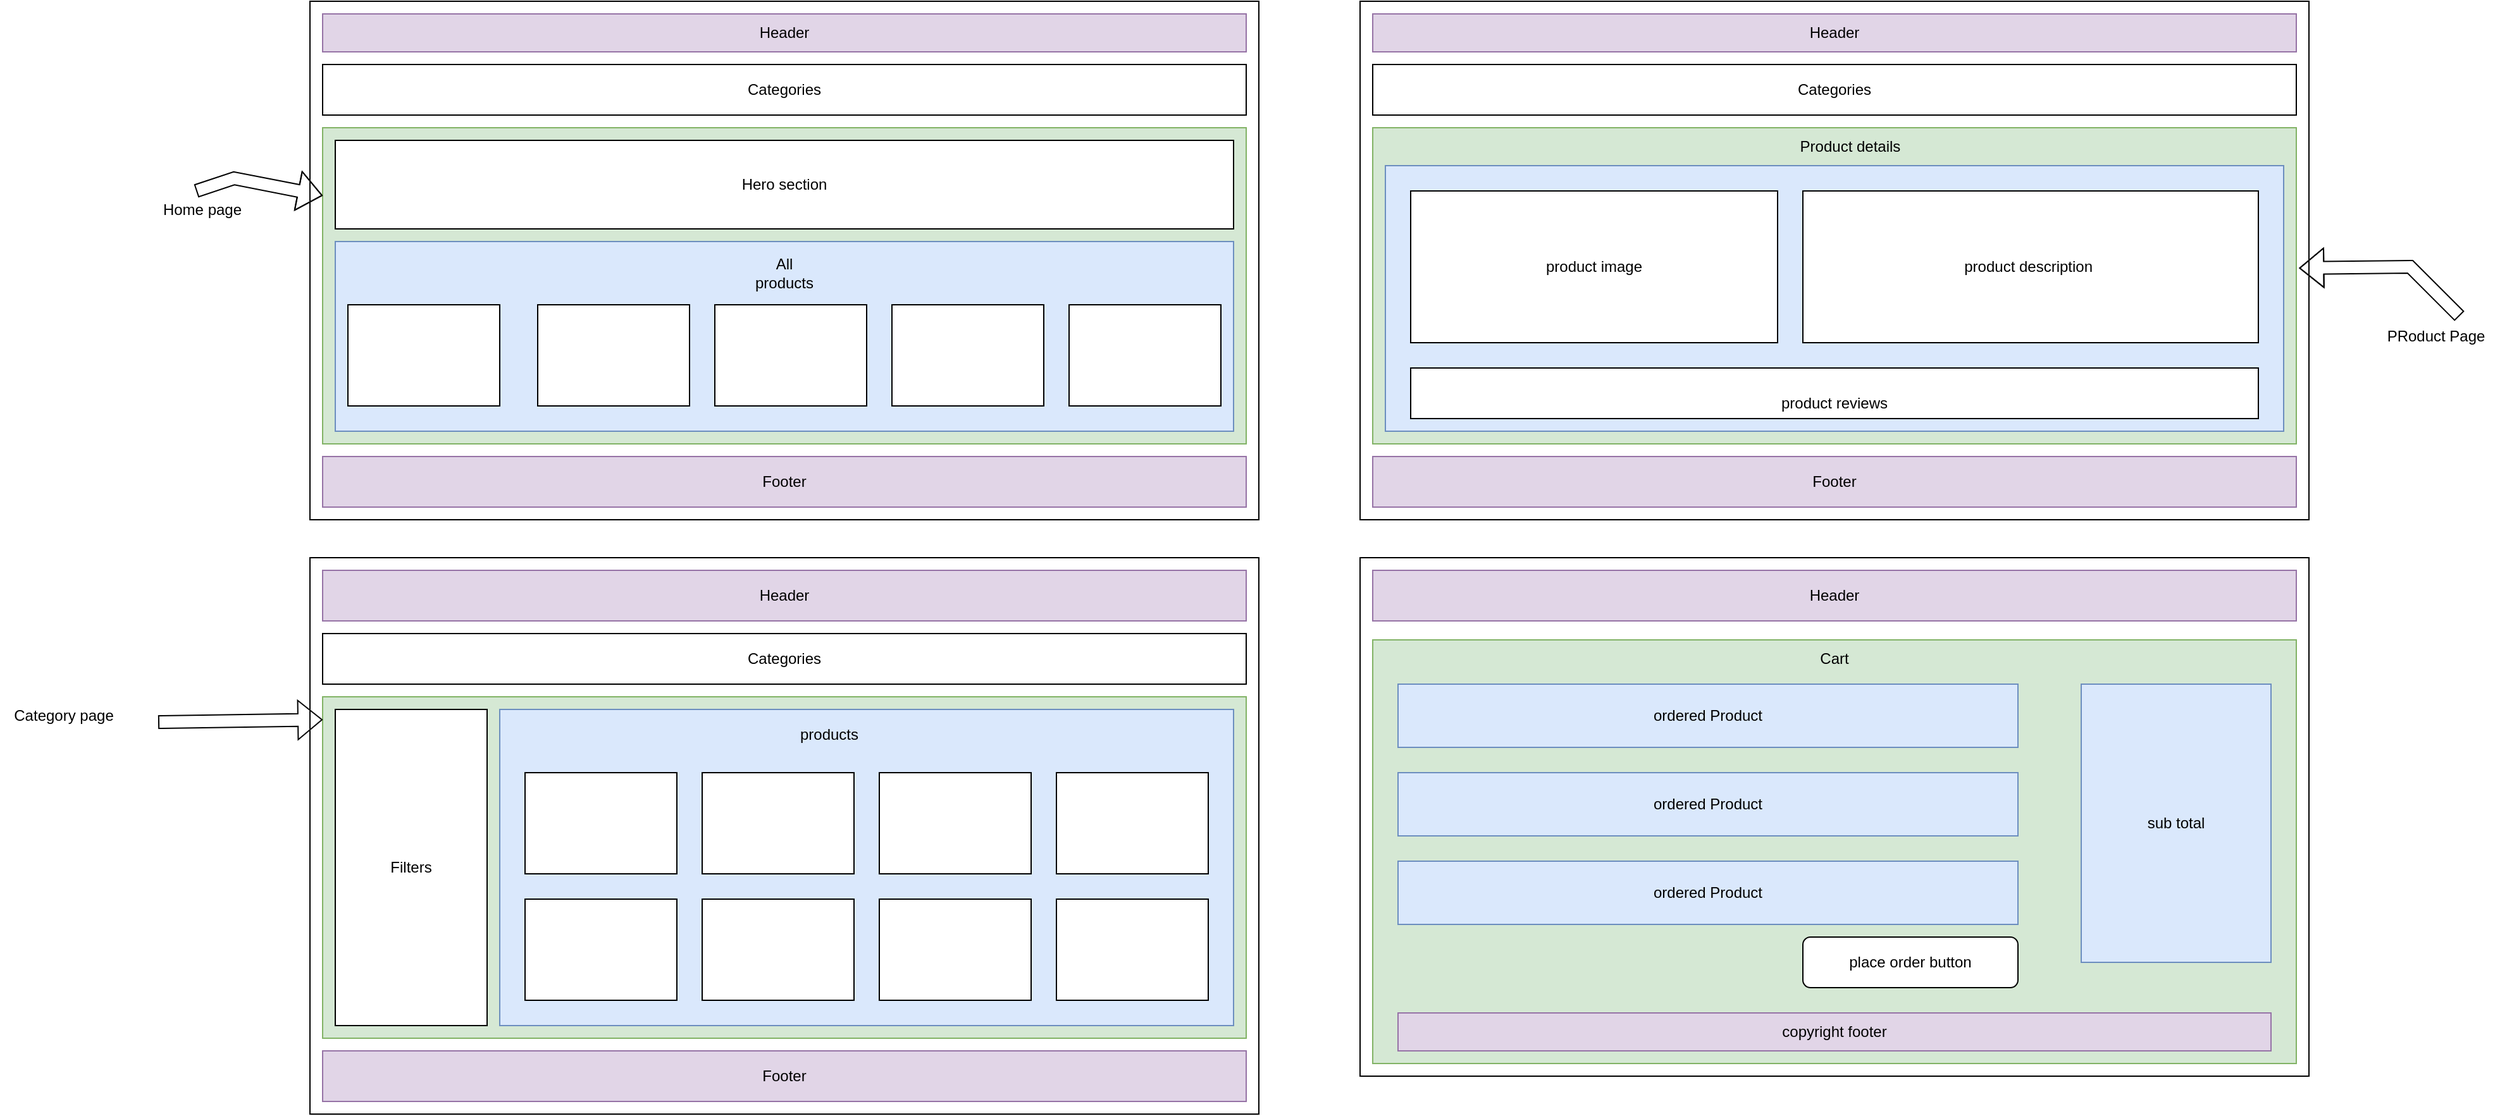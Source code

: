<mxfile version="24.7.14">
  <diagram name="Page-1" id="LsuLLnDV018Abu5yVhkC">
    <mxGraphModel dx="2163" dy="711" grid="1" gridSize="10" guides="1" tooltips="1" connect="1" arrows="1" fold="1" page="1" pageScale="1" pageWidth="850" pageHeight="1100" math="0" shadow="0">
      <root>
        <mxCell id="0" />
        <mxCell id="1" parent="0" />
        <mxCell id="hdLKpY0KP9O7RX7g1JGo-1" value="" style="rounded=0;whiteSpace=wrap;html=1;" vertex="1" parent="1">
          <mxGeometry x="50" y="40" width="750" height="410" as="geometry" />
        </mxCell>
        <mxCell id="hdLKpY0KP9O7RX7g1JGo-2" value="Header" style="rounded=0;whiteSpace=wrap;html=1;fillColor=#e1d5e7;strokeColor=#9673a6;" vertex="1" parent="1">
          <mxGeometry x="60" y="50" width="730" height="30" as="geometry" />
        </mxCell>
        <mxCell id="hdLKpY0KP9O7RX7g1JGo-3" value="" style="rounded=0;whiteSpace=wrap;html=1;fillColor=#d5e8d4;strokeColor=#82b366;" vertex="1" parent="1">
          <mxGeometry x="60" y="140" width="730" height="250" as="geometry" />
        </mxCell>
        <mxCell id="hdLKpY0KP9O7RX7g1JGo-4" value="Home page" style="text;html=1;align=center;verticalAlign=middle;whiteSpace=wrap;rounded=0;" vertex="1" parent="1">
          <mxGeometry x="-110" y="190" width="150" height="30" as="geometry" />
        </mxCell>
        <mxCell id="hdLKpY0KP9O7RX7g1JGo-5" value="Hero section" style="rounded=0;whiteSpace=wrap;html=1;" vertex="1" parent="1">
          <mxGeometry x="70" y="150" width="710" height="70" as="geometry" />
        </mxCell>
        <mxCell id="hdLKpY0KP9O7RX7g1JGo-6" value="Categories" style="rounded=0;whiteSpace=wrap;html=1;" vertex="1" parent="1">
          <mxGeometry x="60" y="90" width="730" height="40" as="geometry" />
        </mxCell>
        <mxCell id="hdLKpY0KP9O7RX7g1JGo-7" value="" style="rounded=0;whiteSpace=wrap;html=1;fillColor=#dae8fc;strokeColor=#6c8ebf;" vertex="1" parent="1">
          <mxGeometry x="70" y="230" width="710" height="150" as="geometry" />
        </mxCell>
        <mxCell id="hdLKpY0KP9O7RX7g1JGo-8" value="" style="rounded=0;whiteSpace=wrap;html=1;" vertex="1" parent="1">
          <mxGeometry x="80" y="280" width="120" height="80" as="geometry" />
        </mxCell>
        <mxCell id="hdLKpY0KP9O7RX7g1JGo-9" value="" style="rounded=0;whiteSpace=wrap;html=1;" vertex="1" parent="1">
          <mxGeometry x="230" y="280" width="120" height="80" as="geometry" />
        </mxCell>
        <mxCell id="hdLKpY0KP9O7RX7g1JGo-10" value="" style="rounded=0;whiteSpace=wrap;html=1;" vertex="1" parent="1">
          <mxGeometry x="510" y="280" width="120" height="80" as="geometry" />
        </mxCell>
        <mxCell id="hdLKpY0KP9O7RX7g1JGo-11" value="" style="rounded=0;whiteSpace=wrap;html=1;" vertex="1" parent="1">
          <mxGeometry x="650" y="280" width="120" height="80" as="geometry" />
        </mxCell>
        <mxCell id="hdLKpY0KP9O7RX7g1JGo-12" value="" style="rounded=0;whiteSpace=wrap;html=1;" vertex="1" parent="1">
          <mxGeometry x="370" y="280" width="120" height="80" as="geometry" />
        </mxCell>
        <mxCell id="hdLKpY0KP9O7RX7g1JGo-13" value="All products" style="text;html=1;align=center;verticalAlign=middle;whiteSpace=wrap;rounded=0;" vertex="1" parent="1">
          <mxGeometry x="395" y="240" width="60" height="30" as="geometry" />
        </mxCell>
        <mxCell id="hdLKpY0KP9O7RX7g1JGo-15" value="" style="shape=flexArrow;endArrow=classic;html=1;rounded=0;" edge="1" parent="1" target="hdLKpY0KP9O7RX7g1JGo-3">
          <mxGeometry width="50" height="50" relative="1" as="geometry">
            <mxPoint x="-40" y="190" as="sourcePoint" />
            <mxPoint x="30" y="160" as="targetPoint" />
            <Array as="points">
              <mxPoint x="-10" y="180" />
            </Array>
          </mxGeometry>
        </mxCell>
        <mxCell id="hdLKpY0KP9O7RX7g1JGo-30" value="Category page" style="text;html=1;align=center;verticalAlign=middle;resizable=0;points=[];autosize=1;strokeColor=none;fillColor=none;" vertex="1" parent="1">
          <mxGeometry x="-195" y="590" width="100" height="30" as="geometry" />
        </mxCell>
        <mxCell id="hdLKpY0KP9O7RX7g1JGo-31" value="" style="whiteSpace=wrap;html=1;" vertex="1" parent="1">
          <mxGeometry x="50" y="480" width="750" height="440" as="geometry" />
        </mxCell>
        <mxCell id="hdLKpY0KP9O7RX7g1JGo-33" value="Header" style="whiteSpace=wrap;html=1;fillColor=#e1d5e7;strokeColor=#9673a6;" vertex="1" parent="1">
          <mxGeometry x="60" y="490" width="730" height="40" as="geometry" />
        </mxCell>
        <mxCell id="hdLKpY0KP9O7RX7g1JGo-34" value="Categories" style="whiteSpace=wrap;html=1;" vertex="1" parent="1">
          <mxGeometry x="60" y="540" width="730" height="40" as="geometry" />
        </mxCell>
        <mxCell id="hdLKpY0KP9O7RX7g1JGo-35" value="" style="whiteSpace=wrap;html=1;fillColor=#d5e8d4;strokeColor=#82b366;" vertex="1" parent="1">
          <mxGeometry x="60" y="590" width="730" height="270" as="geometry" />
        </mxCell>
        <mxCell id="hdLKpY0KP9O7RX7g1JGo-36" value="" style="shape=flexArrow;endArrow=classic;html=1;rounded=0;entryX=0;entryY=0.067;entryDx=0;entryDy=0;entryPerimeter=0;" edge="1" parent="1" target="hdLKpY0KP9O7RX7g1JGo-35">
          <mxGeometry width="50" height="50" relative="1" as="geometry">
            <mxPoint x="-70" y="610" as="sourcePoint" />
            <mxPoint x="-10" y="590" as="targetPoint" />
          </mxGeometry>
        </mxCell>
        <mxCell id="hdLKpY0KP9O7RX7g1JGo-37" value="Filters" style="rounded=0;whiteSpace=wrap;html=1;" vertex="1" parent="1">
          <mxGeometry x="70" y="600" width="120" height="250" as="geometry" />
        </mxCell>
        <mxCell id="hdLKpY0KP9O7RX7g1JGo-38" value="&lt;div&gt;Footer&lt;/div&gt;" style="whiteSpace=wrap;html=1;fillColor=#e1d5e7;strokeColor=#9673a6;" vertex="1" parent="1">
          <mxGeometry x="60" y="400" width="730" height="40" as="geometry" />
        </mxCell>
        <mxCell id="hdLKpY0KP9O7RX7g1JGo-39" value="Footer" style="whiteSpace=wrap;html=1;fillColor=#e1d5e7;strokeColor=#9673a6;" vertex="1" parent="1">
          <mxGeometry x="60" y="870" width="730" height="40" as="geometry" />
        </mxCell>
        <mxCell id="hdLKpY0KP9O7RX7g1JGo-40" value="" style="whiteSpace=wrap;html=1;fillColor=#dae8fc;strokeColor=#6c8ebf;" vertex="1" parent="1">
          <mxGeometry x="200" y="600" width="580" height="250" as="geometry" />
        </mxCell>
        <mxCell id="hdLKpY0KP9O7RX7g1JGo-41" value="products" style="text;html=1;align=center;verticalAlign=middle;resizable=0;points=[];autosize=1;strokeColor=none;fillColor=none;" vertex="1" parent="1">
          <mxGeometry x="425" y="605" width="70" height="30" as="geometry" />
        </mxCell>
        <mxCell id="hdLKpY0KP9O7RX7g1JGo-42" value="" style="rounded=0;whiteSpace=wrap;html=1;" vertex="1" parent="1">
          <mxGeometry x="220" y="650" width="120" height="80" as="geometry" />
        </mxCell>
        <mxCell id="hdLKpY0KP9O7RX7g1JGo-43" value="" style="rounded=0;whiteSpace=wrap;html=1;" vertex="1" parent="1">
          <mxGeometry x="360" y="650" width="120" height="80" as="geometry" />
        </mxCell>
        <mxCell id="hdLKpY0KP9O7RX7g1JGo-44" value="" style="rounded=0;whiteSpace=wrap;html=1;" vertex="1" parent="1">
          <mxGeometry x="640" y="650" width="120" height="80" as="geometry" />
        </mxCell>
        <mxCell id="hdLKpY0KP9O7RX7g1JGo-45" value="" style="rounded=0;whiteSpace=wrap;html=1;" vertex="1" parent="1">
          <mxGeometry x="500" y="650" width="120" height="80" as="geometry" />
        </mxCell>
        <mxCell id="hdLKpY0KP9O7RX7g1JGo-49" value="" style="rounded=0;whiteSpace=wrap;html=1;" vertex="1" parent="1">
          <mxGeometry x="220" y="750" width="120" height="80" as="geometry" />
        </mxCell>
        <mxCell id="hdLKpY0KP9O7RX7g1JGo-50" value="" style="rounded=0;whiteSpace=wrap;html=1;" vertex="1" parent="1">
          <mxGeometry x="360" y="750" width="120" height="80" as="geometry" />
        </mxCell>
        <mxCell id="hdLKpY0KP9O7RX7g1JGo-51" value="" style="rounded=0;whiteSpace=wrap;html=1;" vertex="1" parent="1">
          <mxGeometry x="500" y="750" width="120" height="80" as="geometry" />
        </mxCell>
        <mxCell id="hdLKpY0KP9O7RX7g1JGo-52" value="" style="rounded=0;whiteSpace=wrap;html=1;" vertex="1" parent="1">
          <mxGeometry x="640" y="750" width="120" height="80" as="geometry" />
        </mxCell>
        <mxCell id="hdLKpY0KP9O7RX7g1JGo-53" value="PRoduct Page" style="text;html=1;align=center;verticalAlign=middle;resizable=0;points=[];autosize=1;strokeColor=none;fillColor=none;" vertex="1" parent="1">
          <mxGeometry x="1680" y="290" width="100" height="30" as="geometry" />
        </mxCell>
        <mxCell id="hdLKpY0KP9O7RX7g1JGo-54" value="" style="whiteSpace=wrap;html=1;" vertex="1" parent="1">
          <mxGeometry x="880" y="40" width="750" height="410" as="geometry" />
        </mxCell>
        <mxCell id="hdLKpY0KP9O7RX7g1JGo-55" value="Header" style="rounded=0;whiteSpace=wrap;html=1;fillColor=#e1d5e7;strokeColor=#9673a6;" vertex="1" parent="1">
          <mxGeometry x="890" y="50" width="730" height="30" as="geometry" />
        </mxCell>
        <mxCell id="hdLKpY0KP9O7RX7g1JGo-56" value="Categories" style="rounded=0;whiteSpace=wrap;html=1;" vertex="1" parent="1">
          <mxGeometry x="890" y="90" width="730" height="40" as="geometry" />
        </mxCell>
        <mxCell id="hdLKpY0KP9O7RX7g1JGo-57" value="" style="rounded=0;whiteSpace=wrap;html=1;fillColor=#d5e8d4;strokeColor=#82b366;" vertex="1" parent="1">
          <mxGeometry x="890" y="140" width="730" height="250" as="geometry" />
        </mxCell>
        <mxCell id="hdLKpY0KP9O7RX7g1JGo-58" value="&lt;div&gt;Footer&lt;/div&gt;" style="whiteSpace=wrap;html=1;fillColor=#e1d5e7;strokeColor=#9673a6;" vertex="1" parent="1">
          <mxGeometry x="890" y="400" width="730" height="40" as="geometry" />
        </mxCell>
        <mxCell id="hdLKpY0KP9O7RX7g1JGo-60" value="Product details" style="text;html=1;align=center;verticalAlign=middle;whiteSpace=wrap;rounded=0;" vertex="1" parent="1">
          <mxGeometry x="1200" y="140" width="135" height="30" as="geometry" />
        </mxCell>
        <mxCell id="hdLKpY0KP9O7RX7g1JGo-61" value="" style="rounded=0;whiteSpace=wrap;html=1;fillColor=#dae8fc;strokeColor=#6c8ebf;" vertex="1" parent="1">
          <mxGeometry x="900" y="170" width="710" height="210" as="geometry" />
        </mxCell>
        <mxCell id="hdLKpY0KP9O7RX7g1JGo-62" value="" style="shape=flexArrow;endArrow=classic;html=1;rounded=0;exitX=0.69;exitY=-0.033;exitDx=0;exitDy=0;exitPerimeter=0;entryX=1.003;entryY=0.444;entryDx=0;entryDy=0;entryPerimeter=0;" edge="1" parent="1" source="hdLKpY0KP9O7RX7g1JGo-53" target="hdLKpY0KP9O7RX7g1JGo-57">
          <mxGeometry width="50" height="50" relative="1" as="geometry">
            <mxPoint x="1700" y="270" as="sourcePoint" />
            <mxPoint x="1750" y="220" as="targetPoint" />
            <Array as="points">
              <mxPoint x="1710" y="250" />
            </Array>
          </mxGeometry>
        </mxCell>
        <mxCell id="hdLKpY0KP9O7RX7g1JGo-63" value="product image" style="rounded=0;whiteSpace=wrap;html=1;" vertex="1" parent="1">
          <mxGeometry x="920" y="190" width="290" height="120" as="geometry" />
        </mxCell>
        <mxCell id="hdLKpY0KP9O7RX7g1JGo-64" value="product description&amp;nbsp;" style="rounded=0;whiteSpace=wrap;html=1;" vertex="1" parent="1">
          <mxGeometry x="1230" y="190" width="360" height="120" as="geometry" />
        </mxCell>
        <mxCell id="hdLKpY0KP9O7RX7g1JGo-65" value="&lt;div&gt;&lt;br&gt;&lt;/div&gt;&lt;div&gt;product reviews&lt;/div&gt;" style="rounded=0;whiteSpace=wrap;html=1;" vertex="1" parent="1">
          <mxGeometry x="920" y="330" width="670" height="40" as="geometry" />
        </mxCell>
        <mxCell id="hdLKpY0KP9O7RX7g1JGo-67" value="" style="whiteSpace=wrap;html=1;" vertex="1" parent="1">
          <mxGeometry x="880" y="480" width="750" height="410" as="geometry" />
        </mxCell>
        <mxCell id="hdLKpY0KP9O7RX7g1JGo-68" value="Header" style="rounded=0;whiteSpace=wrap;html=1;fillColor=#e1d5e7;strokeColor=#9673a6;" vertex="1" parent="1">
          <mxGeometry x="890" y="490" width="730" height="40" as="geometry" />
        </mxCell>
        <mxCell id="hdLKpY0KP9O7RX7g1JGo-69" value="" style="whiteSpace=wrap;html=1;fillColor=#d5e8d4;strokeColor=#82b366;" vertex="1" parent="1">
          <mxGeometry x="890" y="545" width="730" height="335" as="geometry" />
        </mxCell>
        <mxCell id="hdLKpY0KP9O7RX7g1JGo-70" value="Cart" style="text;html=1;align=center;verticalAlign=middle;whiteSpace=wrap;rounded=0;" vertex="1" parent="1">
          <mxGeometry x="1195" y="545" width="120" height="30" as="geometry" />
        </mxCell>
        <mxCell id="hdLKpY0KP9O7RX7g1JGo-71" value="ordered Product" style="rounded=0;whiteSpace=wrap;html=1;fillColor=#dae8fc;strokeColor=#6c8ebf;" vertex="1" parent="1">
          <mxGeometry x="910" y="580" width="490" height="50" as="geometry" />
        </mxCell>
        <mxCell id="hdLKpY0KP9O7RX7g1JGo-72" value="sub total" style="rounded=0;whiteSpace=wrap;html=1;fillColor=#dae8fc;strokeColor=#6c8ebf;" vertex="1" parent="1">
          <mxGeometry x="1450" y="580" width="150" height="220" as="geometry" />
        </mxCell>
        <mxCell id="hdLKpY0KP9O7RX7g1JGo-73" value="ordered Product" style="rounded=0;whiteSpace=wrap;html=1;fillColor=#dae8fc;strokeColor=#6c8ebf;" vertex="1" parent="1">
          <mxGeometry x="910" y="650" width="490" height="50" as="geometry" />
        </mxCell>
        <mxCell id="hdLKpY0KP9O7RX7g1JGo-74" value="ordered Product" style="rounded=0;whiteSpace=wrap;html=1;fillColor=#dae8fc;strokeColor=#6c8ebf;" vertex="1" parent="1">
          <mxGeometry x="910" y="720" width="490" height="50" as="geometry" />
        </mxCell>
        <mxCell id="hdLKpY0KP9O7RX7g1JGo-75" value="copyright footer" style="rounded=0;whiteSpace=wrap;html=1;fillColor=#e1d5e7;strokeColor=#9673a6;" vertex="1" parent="1">
          <mxGeometry x="910" y="840" width="690" height="30" as="geometry" />
        </mxCell>
        <mxCell id="hdLKpY0KP9O7RX7g1JGo-76" value="place order button" style="rounded=1;whiteSpace=wrap;html=1;" vertex="1" parent="1">
          <mxGeometry x="1230" y="780" width="170" height="40" as="geometry" />
        </mxCell>
      </root>
    </mxGraphModel>
  </diagram>
</mxfile>
